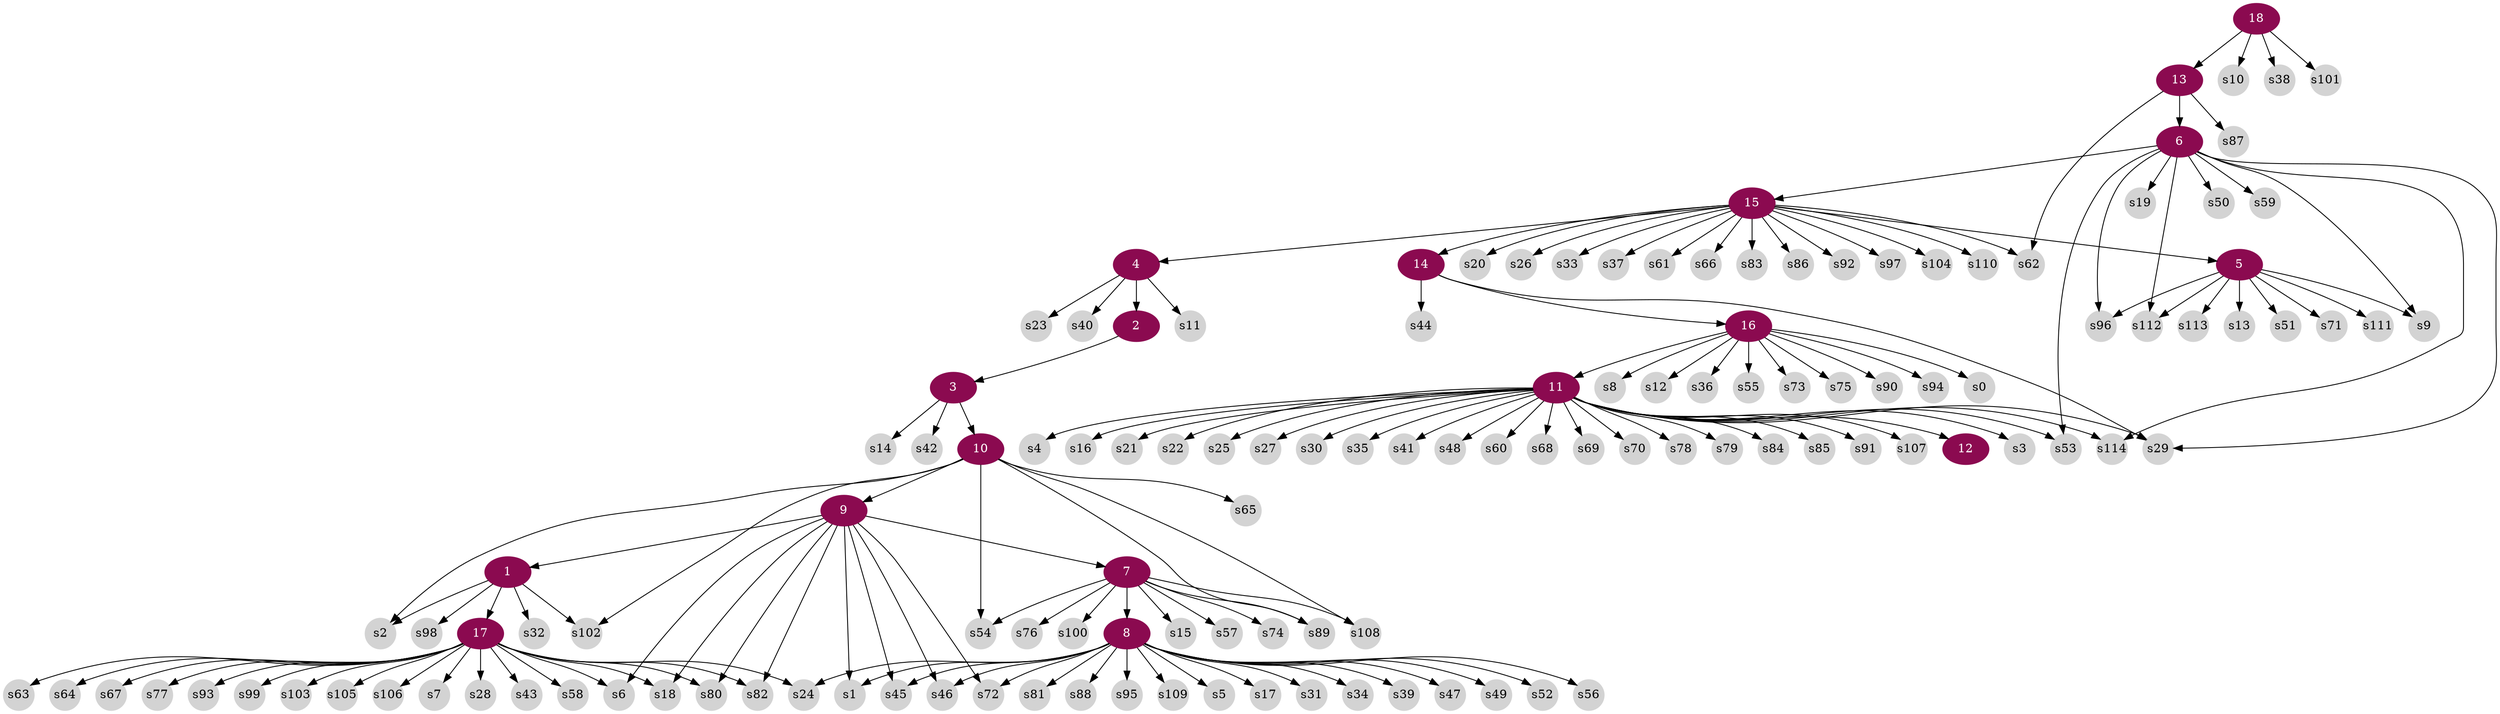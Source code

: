 digraph g{
node [color=deeppink4, style=filled, fontcolor=white];	
9 -> 1;
4 -> 2;
2 -> 3;
15 -> 4;
15 -> 5;
13 -> 6;
9 -> 7;
7 -> 8;
10 -> 9;
3 -> 10;
16 -> 11;
11 -> 12;
18 -> 13;
15 -> 14;
6 -> 15;
14 -> 16;
1 -> 17;
node [color=lightgrey, style=filled, fontcolor=black, shape=circle, fixedsize=true];  
1 -> s2;
1 -> s32;
1 -> s98;
1 -> s102;
3 -> s14;
3 -> s42;
4 -> s11;
4 -> s23;
4 -> s40;
5 -> s9;
5 -> s13;
5 -> s51;
5 -> s71;
5 -> s96;
5 -> s111;
5 -> s112;
5 -> s113;
6 -> s9;
6 -> s19;
6 -> s29;
6 -> s50;
6 -> s53;
6 -> s59;
6 -> s96;
6 -> s112;
6 -> s114;
7 -> s15;
7 -> s54;
7 -> s57;
7 -> s74;
7 -> s76;
7 -> s89;
7 -> s100;
7 -> s108;
8 -> s1;
8 -> s5;
8 -> s17;
8 -> s24;
8 -> s31;
8 -> s34;
8 -> s39;
8 -> s45;
8 -> s46;
8 -> s47;
8 -> s49;
8 -> s52;
8 -> s56;
8 -> s72;
8 -> s81;
8 -> s88;
8 -> s95;
8 -> s109;
9 -> s1;
9 -> s6;
9 -> s18;
9 -> s45;
9 -> s46;
9 -> s72;
9 -> s80;
9 -> s82;
10 -> s2;
10 -> s54;
10 -> s65;
10 -> s89;
10 -> s102;
10 -> s108;
11 -> s3;
11 -> s4;
11 -> s16;
11 -> s21;
11 -> s22;
11 -> s25;
11 -> s27;
11 -> s29;
11 -> s30;
11 -> s35;
11 -> s41;
11 -> s48;
11 -> s53;
11 -> s60;
11 -> s68;
11 -> s69;
11 -> s70;
11 -> s78;
11 -> s79;
11 -> s84;
11 -> s85;
11 -> s91;
11 -> s107;
11 -> s114;
13 -> s62;
13 -> s87;
14 -> s29;
14 -> s44;
15 -> s20;
15 -> s26;
15 -> s33;
15 -> s37;
15 -> s61;
15 -> s62;
15 -> s66;
15 -> s83;
15 -> s86;
15 -> s92;
15 -> s97;
15 -> s104;
15 -> s110;
16 -> s0;
16 -> s8;
16 -> s12;
16 -> s36;
16 -> s55;
16 -> s73;
16 -> s75;
16 -> s90;
16 -> s94;
17 -> s6;
17 -> s7;
17 -> s18;
17 -> s24;
17 -> s28;
17 -> s43;
17 -> s58;
17 -> s63;
17 -> s64;
17 -> s67;
17 -> s77;
17 -> s80;
17 -> s82;
17 -> s93;
17 -> s99;
17 -> s103;
17 -> s105;
17 -> s106;
18 -> s10;
18 -> s38;
18 -> s101;
}
